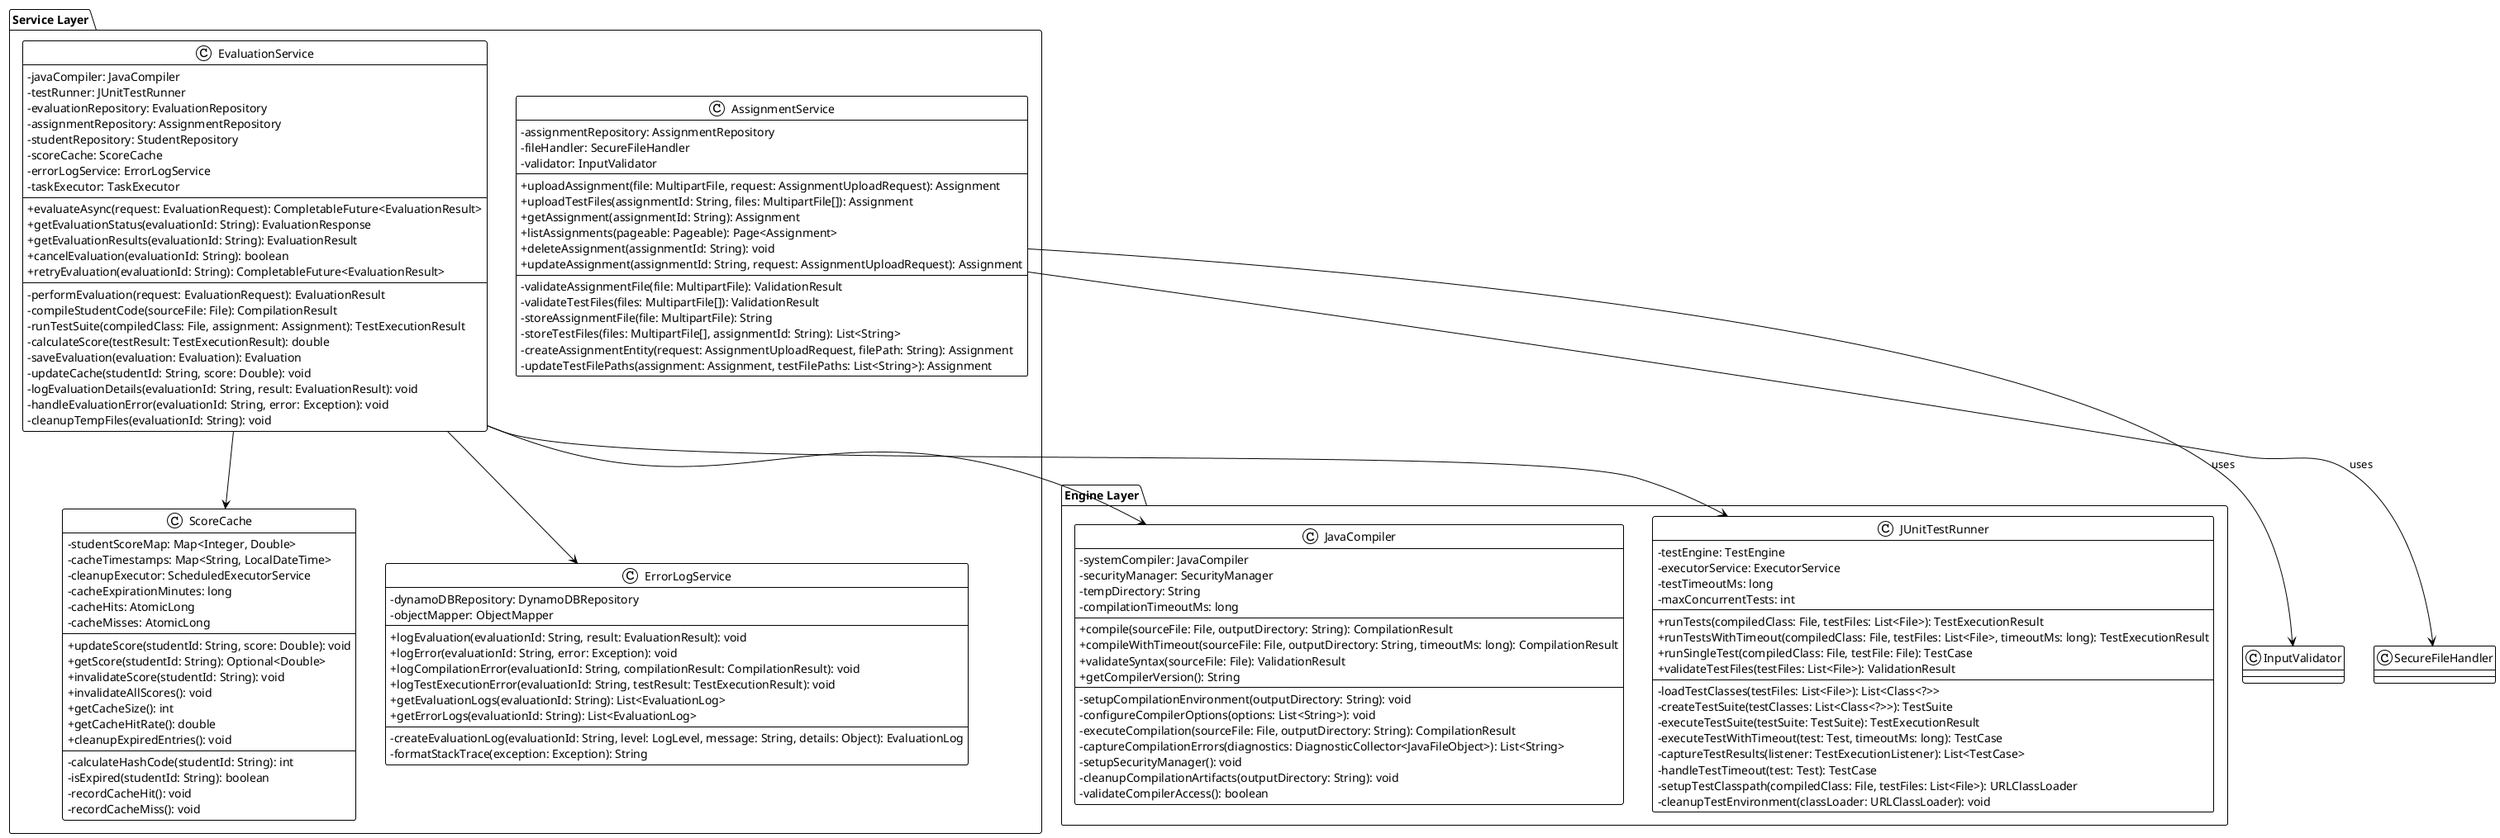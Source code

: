 @startuml Service Layer Detailed Class Diagram
!theme plain
skinparam classAttributeIconSize 0

package "Service Layer" {
    class EvaluationService {
        -javaCompiler: JavaCompiler
        -testRunner: JUnitTestRunner
        -evaluationRepository: EvaluationRepository
        -assignmentRepository: AssignmentRepository
        -studentRepository: StudentRepository
        -scoreCache: ScoreCache
        -errorLogService: ErrorLogService
        -taskExecutor: TaskExecutor
        --
        +evaluateAsync(request: EvaluationRequest): CompletableFuture<EvaluationResult>
        +getEvaluationStatus(evaluationId: String): EvaluationResponse
        +getEvaluationResults(evaluationId: String): EvaluationResult
        +cancelEvaluation(evaluationId: String): boolean
        +retryEvaluation(evaluationId: String): CompletableFuture<EvaluationResult>
        --
        -performEvaluation(request: EvaluationRequest): EvaluationResult
        -compileStudentCode(sourceFile: File): CompilationResult
        -runTestSuite(compiledClass: File, assignment: Assignment): TestExecutionResult
        -calculateScore(testResult: TestExecutionResult): double
        -saveEvaluation(evaluation: Evaluation): Evaluation
        -updateCache(studentId: String, score: Double): void
        -logEvaluationDetails(evaluationId: String, result: EvaluationResult): void
        -handleEvaluationError(evaluationId: String, error: Exception): void
        -cleanupTempFiles(evaluationId: String): void
    }
    
    class AssignmentService {
        -assignmentRepository: AssignmentRepository
        -fileHandler: SecureFileHandler
        -validator: InputValidator
        --
        +uploadAssignment(file: MultipartFile, request: AssignmentUploadRequest): Assignment
        +uploadTestFiles(assignmentId: String, files: MultipartFile[]): Assignment
        +getAssignment(assignmentId: String): Assignment
        +listAssignments(pageable: Pageable): Page<Assignment>
        +deleteAssignment(assignmentId: String): void
        +updateAssignment(assignmentId: String, request: AssignmentUploadRequest): Assignment
        --
        -validateAssignmentFile(file: MultipartFile): ValidationResult
        -validateTestFiles(files: MultipartFile[]): ValidationResult
        -storeAssignmentFile(file: MultipartFile): String
        -storeTestFiles(files: MultipartFile[], assignmentId: String): List<String>
        -createAssignmentEntity(request: AssignmentUploadRequest, filePath: String): Assignment
        -updateTestFilePaths(assignment: Assignment, testFilePaths: List<String>): Assignment
    }
    
    class ScoreCache {
        -studentScoreMap: Map<Integer, Double>
        -cacheTimestamps: Map<String, LocalDateTime>
        -cleanupExecutor: ScheduledExecutorService
        -cacheExpirationMinutes: long
        -cacheHits: AtomicLong
        -cacheMisses: AtomicLong
        --
        +updateScore(studentId: String, score: Double): void
        +getScore(studentId: String): Optional<Double>
        +invalidateScore(studentId: String): void
        +invalidateAllScores(): void
        +getCacheSize(): int
        +getCacheHitRate(): double
        +cleanupExpiredEntries(): void
        --
        -calculateHashCode(studentId: String): int
        -isExpired(studentId: String): boolean
        -recordCacheHit(): void
        -recordCacheMiss(): void
    }
    
    class ErrorLogService {
        -dynamoDBRepository: DynamoDBRepository
        -objectMapper: ObjectMapper
        --
        +logEvaluation(evaluationId: String, result: EvaluationResult): void
        +logError(evaluationId: String, error: Exception): void
        +logCompilationError(evaluationId: String, compilationResult: CompilationResult): void
        +logTestExecutionError(evaluationId: String, testResult: TestExecutionResult): void
        +getEvaluationLogs(evaluationId: String): List<EvaluationLog>
        +getErrorLogs(evaluationId: String): List<EvaluationLog>
        --
        -createEvaluationLog(evaluationId: String, level: LogLevel, message: String, details: Object): EvaluationLog
        -formatStackTrace(exception: Exception): String
    }
}

package "Engine Layer" {
    class JavaCompiler {
        -systemCompiler: JavaCompiler
        -securityManager: SecurityManager
        -tempDirectory: String
        -compilationTimeoutMs: long
        --
        +compile(sourceFile: File, outputDirectory: String): CompilationResult
        +compileWithTimeout(sourceFile: File, outputDirectory: String, timeoutMs: long): CompilationResult
        +validateSyntax(sourceFile: File): ValidationResult
        +getCompilerVersion(): String
        --
        -setupCompilationEnvironment(outputDirectory: String): void
        -configureCompilerOptions(options: List<String>): void
        -executeCompilation(sourceFile: File, outputDirectory: String): CompilationResult
        -captureCompilationErrors(diagnostics: DiagnosticCollector<JavaFileObject>): List<String>
        -setupSecurityManager(): void
        -cleanupCompilationArtifacts(outputDirectory: String): void
        -validateCompilerAccess(): boolean
    }
    
    class JUnitTestRunner {
        -testEngine: TestEngine
        -executorService: ExecutorService
        -testTimeoutMs: long
        -maxConcurrentTests: int
        --
        +runTests(compiledClass: File, testFiles: List<File>): TestExecutionResult
        +runTestsWithTimeout(compiledClass: File, testFiles: List<File>, timeoutMs: long): TestExecutionResult
        +runSingleTest(compiledClass: File, testFile: File): TestCase
        +validateTestFiles(testFiles: List<File>): ValidationResult
        --
        -loadTestClasses(testFiles: List<File>): List<Class<?>>
        -createTestSuite(testClasses: List<Class<?>>): TestSuite
        -executeTestSuite(testSuite: TestSuite): TestExecutionResult
        -executeTestWithTimeout(test: Test, timeoutMs: long): TestCase
        -captureTestResults(listener: TestExecutionListener): List<TestCase>
        -handleTestTimeout(test: Test): TestCase
        -setupTestClasspath(compiledClass: File, testFiles: List<File>): URLClassLoader
        -cleanupTestEnvironment(classLoader: URLClassLoader): void
    }
}

' Relationships
EvaluationService --> JavaCompiler
EvaluationService --> JUnitTestRunner
EvaluationService --> ScoreCache
EvaluationService --> ErrorLogService

AssignmentService --> "InputValidator" : uses
AssignmentService --> "SecureFileHandler" : uses

@enduml